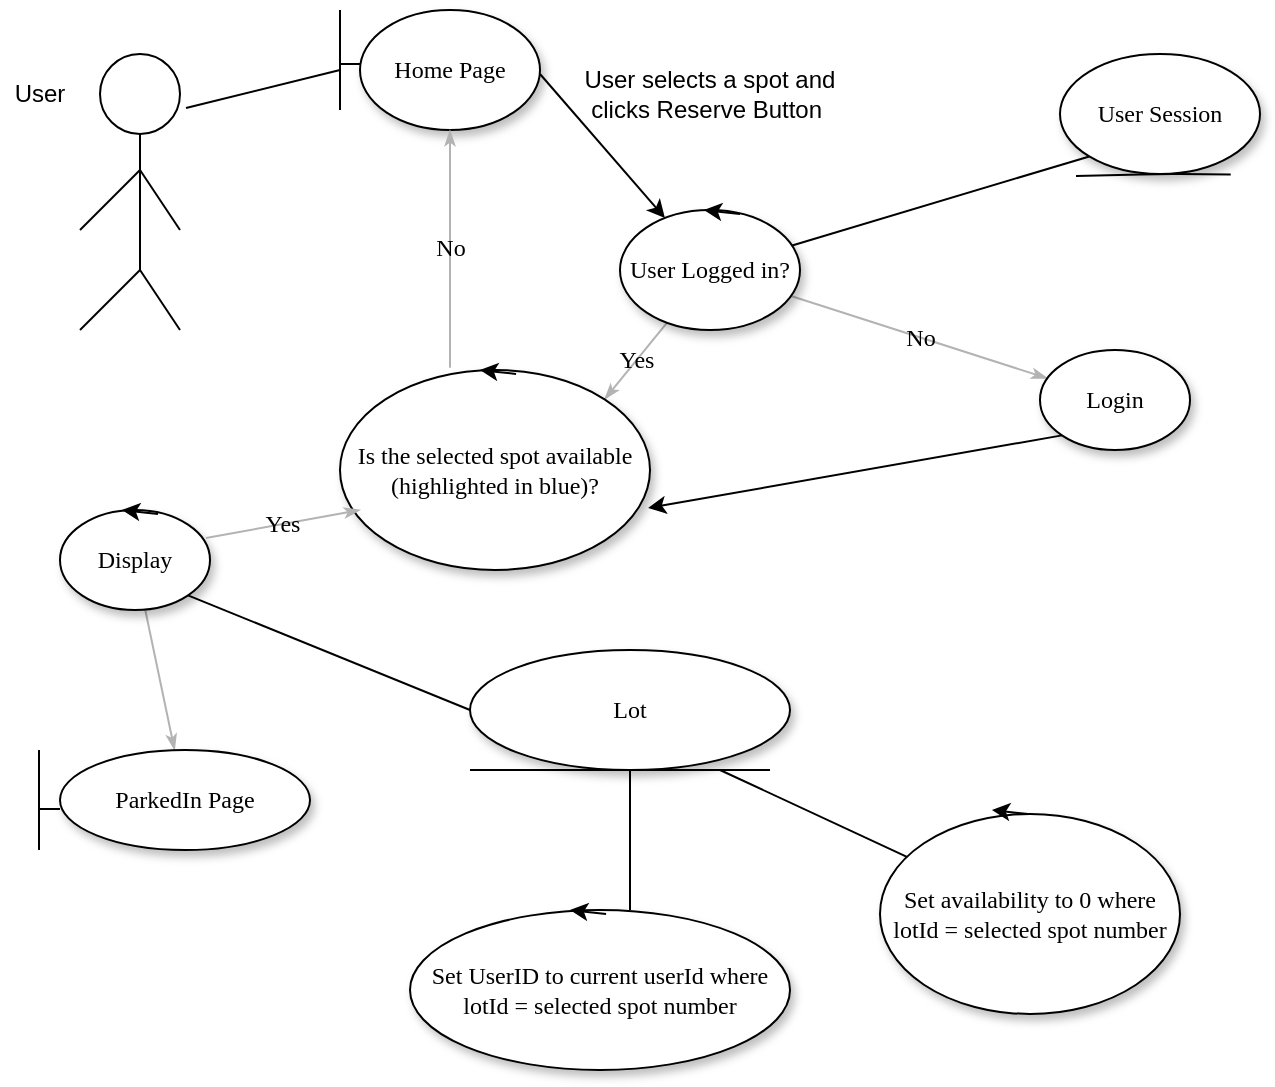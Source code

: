 <mxfile version="14.0.3" type="google"><diagram name="Page-1" id="42789a77-a242-8287-6e28-9cd8cfd52e62"><mxGraphModel dx="1186" dy="604" grid="1" gridSize="10" guides="1" tooltips="1" connect="1" arrows="1" fold="1" page="1" pageScale="1" pageWidth="1100" pageHeight="850" background="#ffffff" math="0" shadow="0"><root><mxCell id="0"/><mxCell id="1" parent="0"/><mxCell id="1ea317790d2ca983-13" value="Yes" style="edgeStyle=none;rounded=1;html=1;labelBackgroundColor=none;startArrow=none;startFill=0;startSize=5;endArrow=classicThin;endFill=1;endSize=5;jettySize=auto;orthogonalLoop=1;strokeColor=#B3B3B3;strokeWidth=1;fontFamily=Verdana;fontSize=12;entryX=1;entryY=0;entryDx=0;entryDy=0;" parent="1" source="1ea317790d2ca983-1" target="Ks0BjOi91aGTwM0Go1y2-4" edge="1"><mxGeometry relative="1" as="geometry"><mxPoint x="424" y="304" as="targetPoint"/></mxGeometry></mxCell><mxCell id="1ea317790d2ca983-14" value="No" style="edgeStyle=none;rounded=1;html=1;labelBackgroundColor=none;startArrow=none;startFill=0;startSize=5;endArrow=classicThin;endFill=1;endSize=5;jettySize=auto;orthogonalLoop=1;strokeColor=#B3B3B3;strokeWidth=1;fontFamily=Verdana;fontSize=12" parent="1" source="1ea317790d2ca983-1" target="1ea317790d2ca983-3" edge="1"><mxGeometry relative="1" as="geometry"/></mxCell><mxCell id="1ea317790d2ca983-1" value="User Logged in?" style="ellipse;whiteSpace=wrap;html=1;rounded=0;shadow=1;comic=0;labelBackgroundColor=none;strokeWidth=1;fontFamily=Verdana;fontSize=12;align=center;" parent="1" vertex="1"><mxGeometry x="430" y="200" width="90" height="60" as="geometry"/></mxCell><mxCell id="1ea317790d2ca983-3" value="&lt;span&gt;Login&lt;/span&gt;" style="ellipse;whiteSpace=wrap;html=1;rounded=0;shadow=1;comic=0;labelBackgroundColor=none;strokeWidth=1;fontFamily=Verdana;fontSize=12;align=center;" parent="1" vertex="1"><mxGeometry x="640" y="270" width="75" height="50" as="geometry"/></mxCell><mxCell id="1ea317790d2ca983-4" value="Lot" style="ellipse;whiteSpace=wrap;html=1;rounded=0;shadow=1;comic=0;labelBackgroundColor=none;strokeWidth=1;fontFamily=Verdana;fontSize=12;align=center;" parent="1" vertex="1"><mxGeometry x="355" y="420" width="160" height="60" as="geometry"/></mxCell><mxCell id="1ea317790d2ca983-19" value="" style="edgeStyle=none;rounded=1;html=1;labelBackgroundColor=none;startArrow=none;startFill=0;startSize=5;endArrow=classicThin;endFill=1;endSize=5;jettySize=auto;orthogonalLoop=1;strokeColor=#B3B3B3;strokeWidth=1;fontFamily=Verdana;fontSize=12" parent="1" source="1ea317790d2ca983-9" target="1ea317790d2ca983-10" edge="1"><mxGeometry relative="1" as="geometry"/></mxCell><mxCell id="1ea317790d2ca983-9" value="Display" style="ellipse;whiteSpace=wrap;html=1;rounded=0;shadow=1;comic=0;labelBackgroundColor=none;strokeWidth=1;fontFamily=Verdana;fontSize=12;align=center;" parent="1" vertex="1"><mxGeometry x="150" y="350" width="75" height="50" as="geometry"/></mxCell><mxCell id="1ea317790d2ca983-10" value="ParkedIn Page" style="ellipse;whiteSpace=wrap;html=1;rounded=0;shadow=1;comic=0;labelBackgroundColor=none;strokeWidth=1;fontFamily=Verdana;fontSize=12;align=center;" parent="1" vertex="1"><mxGeometry x="150" y="470" width="125" height="50" as="geometry"/></mxCell><mxCell id="2LTadjDk4EpplaiN7bCC-4" value="" style="endArrow=none;html=1;strokeColor=#000000;" parent="1" edge="1"><mxGeometry width="50" height="50" relative="1" as="geometry"><mxPoint x="190" y="230" as="sourcePoint"/><mxPoint x="190" y="162" as="targetPoint"/></mxGeometry></mxCell><mxCell id="2LTadjDk4EpplaiN7bCC-6" value="" style="ellipse;whiteSpace=wrap;html=1;aspect=fixed;" parent="1" vertex="1"><mxGeometry x="170" y="122" width="40" height="40" as="geometry"/></mxCell><mxCell id="2LTadjDk4EpplaiN7bCC-7" value="" style="endArrow=none;html=1;strokeColor=#000000;" parent="1" edge="1"><mxGeometry width="50" height="50" relative="1" as="geometry"><mxPoint x="160" y="260" as="sourcePoint"/><mxPoint x="190" y="230" as="targetPoint"/><Array as="points"/></mxGeometry></mxCell><mxCell id="2LTadjDk4EpplaiN7bCC-8" value="" style="endArrow=none;html=1;strokeColor=#000000;" parent="1" edge="1"><mxGeometry width="50" height="50" relative="1" as="geometry"><mxPoint x="210" y="260" as="sourcePoint"/><mxPoint x="190" y="230" as="targetPoint"/><Array as="points"/></mxGeometry></mxCell><mxCell id="2LTadjDk4EpplaiN7bCC-9" value="" style="endArrow=none;html=1;strokeColor=#000000;" parent="1" edge="1"><mxGeometry width="50" height="50" relative="1" as="geometry"><mxPoint x="210" y="210" as="sourcePoint"/><mxPoint x="190" y="180" as="targetPoint"/><Array as="points"/></mxGeometry></mxCell><mxCell id="2LTadjDk4EpplaiN7bCC-10" value="" style="endArrow=none;html=1;strokeColor=#000000;" parent="1" edge="1"><mxGeometry width="50" height="50" relative="1" as="geometry"><mxPoint x="160" y="210" as="sourcePoint"/><mxPoint x="190" y="180" as="targetPoint"/><Array as="points"/></mxGeometry></mxCell><mxCell id="2LTadjDk4EpplaiN7bCC-11" value="User" style="text;html=1;strokeColor=none;fillColor=none;align=center;verticalAlign=middle;whiteSpace=wrap;rounded=0;" parent="1" vertex="1"><mxGeometry x="120" y="132" width="40" height="20" as="geometry"/></mxCell><mxCell id="2LTadjDk4EpplaiN7bCC-12" value="" style="endArrow=none;html=1;strokeColor=#000000;exitX=1.075;exitY=0.675;exitDx=0;exitDy=0;exitPerimeter=0;" parent="1" source="2LTadjDk4EpplaiN7bCC-6" edge="1"><mxGeometry width="50" height="50" relative="1" as="geometry"><mxPoint x="220" y="112" as="sourcePoint"/><mxPoint x="290" y="130" as="targetPoint"/></mxGeometry></mxCell><mxCell id="2LTadjDk4EpplaiN7bCC-13" value="" style="endArrow=none;html=1;strokeColor=#000000;" parent="1" edge="1"><mxGeometry width="50" height="50" relative="1" as="geometry"><mxPoint x="290" y="150" as="sourcePoint"/><mxPoint x="290" y="100" as="targetPoint"/></mxGeometry></mxCell><mxCell id="2LTadjDk4EpplaiN7bCC-14" value="" style="endArrow=none;html=1;strokeColor=#000000;" parent="1" edge="1"><mxGeometry width="50" height="50" relative="1" as="geometry"><mxPoint x="290" y="127" as="sourcePoint"/><mxPoint x="300" y="127" as="targetPoint"/></mxGeometry></mxCell><mxCell id="2LTadjDk4EpplaiN7bCC-15" value="Home Page" style="ellipse;whiteSpace=wrap;html=1;rounded=0;shadow=1;comic=0;labelBackgroundColor=none;strokeWidth=1;fontFamily=Verdana;fontSize=12;align=center;" parent="1" vertex="1"><mxGeometry x="300" y="100" width="90" height="60" as="geometry"/></mxCell><mxCell id="2LTadjDk4EpplaiN7bCC-16" value="" style="endArrow=classic;html=1;strokeColor=#000000;" parent="1" target="1ea317790d2ca983-1" edge="1"><mxGeometry width="50" height="50" relative="1" as="geometry"><mxPoint x="390" y="132" as="sourcePoint"/><mxPoint x="500" y="130" as="targetPoint"/></mxGeometry></mxCell><mxCell id="2LTadjDk4EpplaiN7bCC-25" value="User Session" style="ellipse;whiteSpace=wrap;html=1;rounded=0;shadow=1;comic=0;labelBackgroundColor=none;strokeWidth=1;fontFamily=Verdana;fontSize=12;align=center;" parent="1" vertex="1"><mxGeometry x="650" y="122" width="100" height="60" as="geometry"/></mxCell><mxCell id="2LTadjDk4EpplaiN7bCC-29" value="" style="endArrow=none;html=1;strokeColor=#000000;entryX=1;entryY=1;entryDx=0;entryDy=0;exitX=0.08;exitY=0.867;exitDx=0;exitDy=0;exitPerimeter=0;" parent="1" edge="1"><mxGeometry width="50" height="50" relative="1" as="geometry"><mxPoint x="658" y="183.02" as="sourcePoint"/><mxPoint x="735.355" y="182.213" as="targetPoint"/><Array as="points"><mxPoint x="700" y="182"/></Array></mxGeometry></mxCell><mxCell id="2LTadjDk4EpplaiN7bCC-31" value="" style="endArrow=none;html=1;strokeColor=#000000;exitX=0;exitY=1;exitDx=0;exitDy=0;" parent="1" source="2LTadjDk4EpplaiN7bCC-25" target="1ea317790d2ca983-1" edge="1"><mxGeometry width="50" height="50" relative="1" as="geometry"><mxPoint x="540" y="172" as="sourcePoint"/><mxPoint x="380" y="150" as="targetPoint"/></mxGeometry></mxCell><mxCell id="2LTadjDk4EpplaiN7bCC-42" value="" style="endArrow=classic;html=1;strokeColor=#000000;exitX=0;exitY=1;exitDx=0;exitDy=0;entryX=0.994;entryY=0.69;entryDx=0;entryDy=0;entryPerimeter=0;" parent="1" source="1ea317790d2ca983-3" target="Ks0BjOi91aGTwM0Go1y2-4" edge="1"><mxGeometry width="50" height="50" relative="1" as="geometry"><mxPoint x="580" y="340" as="sourcePoint"/><mxPoint x="500" y="370" as="targetPoint"/></mxGeometry></mxCell><mxCell id="2LTadjDk4EpplaiN7bCC-43" value="User selects a spot and clicks Reserve Button&amp;nbsp;" style="text;html=1;strokeColor=none;fillColor=none;align=center;verticalAlign=middle;whiteSpace=wrap;rounded=0;" parent="1" vertex="1"><mxGeometry x="405" y="132" width="140" height="20" as="geometry"/></mxCell><mxCell id="2LTadjDk4EpplaiN7bCC-57" value="" style="endArrow=none;html=1;strokeColor=#000000;" parent="1" edge="1"><mxGeometry width="50" height="50" relative="1" as="geometry"><mxPoint x="355" y="480" as="sourcePoint"/><mxPoint x="505" y="480" as="targetPoint"/><Array as="points"><mxPoint x="437" y="480"/></Array></mxGeometry></mxCell><mxCell id="2LTadjDk4EpplaiN7bCC-60" value="" style="endArrow=none;html=1;strokeColor=#000000;entryX=0;entryY=0.5;entryDx=0;entryDy=0;exitX=1;exitY=1;exitDx=0;exitDy=0;" parent="1" target="1ea317790d2ca983-4" edge="1" source="1ea317790d2ca983-9"><mxGeometry width="50" height="50" relative="1" as="geometry"><mxPoint x="490" y="510" as="sourcePoint"/><mxPoint x="540" y="460" as="targetPoint"/></mxGeometry></mxCell><mxCell id="2LTadjDk4EpplaiN7bCC-62" value="" style="endArrow=none;html=1;strokeColor=#000000;" parent="1" edge="1"><mxGeometry width="50" height="50" relative="1" as="geometry"><mxPoint x="435" y="550" as="sourcePoint"/><mxPoint x="435" y="480" as="targetPoint"/></mxGeometry></mxCell><mxCell id="2LTadjDk4EpplaiN7bCC-65" value="Set UserID to current userId where lotId = selected spot number" style="ellipse;whiteSpace=wrap;html=1;rounded=0;shadow=1;comic=0;labelBackgroundColor=none;strokeWidth=1;fontFamily=Verdana;fontSize=12;align=center;" parent="1" vertex="1"><mxGeometry x="325" y="550" width="190" height="80" as="geometry"/></mxCell><mxCell id="2LTadjDk4EpplaiN7bCC-66" value="" style="endArrow=classic;html=1;strokeColor=#000000;exitX=0.707;exitY=0.04;exitDx=0;exitDy=0;exitPerimeter=0;" parent="1" edge="1"><mxGeometry width="50" height="50" relative="1" as="geometry"><mxPoint x="423.025" y="552" as="sourcePoint"/><mxPoint x="405" y="550" as="targetPoint"/></mxGeometry></mxCell><mxCell id="Ks0BjOi91aGTwM0Go1y2-4" value="&lt;span&gt;Is the selected spot available (highlighted in blue)?&lt;/span&gt;" style="ellipse;whiteSpace=wrap;html=1;rounded=0;shadow=1;comic=0;labelBackgroundColor=none;strokeWidth=1;fontFamily=Verdana;fontSize=12;align=center;" vertex="1" parent="1"><mxGeometry x="290" y="280" width="155" height="100" as="geometry"/></mxCell><mxCell id="Ks0BjOi91aGTwM0Go1y2-5" value="" style="endArrow=classic;html=1;strokeColor=#000000;exitX=0.707;exitY=0.04;exitDx=0;exitDy=0;exitPerimeter=0;" edge="1" parent="1"><mxGeometry width="50" height="50" relative="1" as="geometry"><mxPoint x="199.015" y="352" as="sourcePoint"/><mxPoint x="180.99" y="350" as="targetPoint"/></mxGeometry></mxCell><mxCell id="Ks0BjOi91aGTwM0Go1y2-6" value="Yes" style="edgeStyle=none;rounded=1;html=1;labelBackgroundColor=none;startArrow=none;startFill=0;startSize=5;endArrow=classicThin;endFill=1;endSize=5;jettySize=auto;orthogonalLoop=1;strokeColor=#B3B3B3;strokeWidth=1;fontFamily=Verdana;fontSize=12;entryX=0.065;entryY=0.7;entryDx=0;entryDy=0;entryPerimeter=0;exitX=0.973;exitY=0.28;exitDx=0;exitDy=0;exitPerimeter=0;" edge="1" parent="1" source="1ea317790d2ca983-9" target="Ks0BjOi91aGTwM0Go1y2-4"><mxGeometry relative="1" as="geometry"><mxPoint x="280" y="350" as="sourcePoint"/><mxPoint x="432.123" y="304.53" as="targetPoint"/></mxGeometry></mxCell><mxCell id="Ks0BjOi91aGTwM0Go1y2-7" value="No" style="edgeStyle=none;rounded=1;html=1;labelBackgroundColor=none;startArrow=none;startFill=0;startSize=5;endArrow=classicThin;endFill=1;endSize=5;jettySize=auto;orthogonalLoop=1;strokeColor=#B3B3B3;strokeWidth=1;fontFamily=Verdana;fontSize=12;entryX=0.5;entryY=1;entryDx=0;entryDy=0;" edge="1" parent="1" target="2LTadjDk4EpplaiN7bCC-15"><mxGeometry relative="1" as="geometry"><mxPoint x="345.005" y="278.899" as="sourcePoint"/><mxPoint x="473.198" y="320.003" as="targetPoint"/></mxGeometry></mxCell><mxCell id="Ks0BjOi91aGTwM0Go1y2-8" value="" style="endArrow=classic;html=1;strokeColor=#000000;exitX=0.707;exitY=0.04;exitDx=0;exitDy=0;exitPerimeter=0;" edge="1" parent="1"><mxGeometry width="50" height="50" relative="1" as="geometry"><mxPoint x="489.995" y="202" as="sourcePoint"/><mxPoint x="471.97" y="200" as="targetPoint"/></mxGeometry></mxCell><mxCell id="Ks0BjOi91aGTwM0Go1y2-9" value="" style="endArrow=classic;html=1;strokeColor=#000000;exitX=0.707;exitY=0.04;exitDx=0;exitDy=0;exitPerimeter=0;" edge="1" parent="1"><mxGeometry width="50" height="50" relative="1" as="geometry"><mxPoint x="378.025" y="282" as="sourcePoint"/><mxPoint x="360" y="280" as="targetPoint"/></mxGeometry></mxCell><mxCell id="Ks0BjOi91aGTwM0Go1y2-10" value="&lt;span&gt;Set availability&amp;nbsp;to 0&amp;nbsp;&lt;/span&gt;where lotId = selected spot number" style="ellipse;whiteSpace=wrap;html=1;rounded=0;shadow=1;comic=0;labelBackgroundColor=none;strokeWidth=1;fontFamily=Verdana;fontSize=12;align=center;" vertex="1" parent="1"><mxGeometry x="560" y="502" width="150" height="100" as="geometry"/></mxCell><mxCell id="Ks0BjOi91aGTwM0Go1y2-11" value="" style="endArrow=classic;html=1;strokeColor=#000000;exitX=0.707;exitY=0.04;exitDx=0;exitDy=0;exitPerimeter=0;" edge="1" parent="1"><mxGeometry width="50" height="50" relative="1" as="geometry"><mxPoint x="634.015" y="502" as="sourcePoint"/><mxPoint x="615.99" y="500" as="targetPoint"/></mxGeometry></mxCell><mxCell id="Ks0BjOi91aGTwM0Go1y2-12" value="" style="endArrow=none;html=1;strokeColor=#000000;" edge="1" parent="1" source="Ks0BjOi91aGTwM0Go1y2-10"><mxGeometry width="50" height="50" relative="1" as="geometry"><mxPoint x="541.01" y="558.01" as="sourcePoint"/><mxPoint x="480" y="480" as="targetPoint"/></mxGeometry></mxCell><mxCell id="Ks0BjOi91aGTwM0Go1y2-13" value="" style="endArrow=none;html=1;strokeColor=#000000;" edge="1" parent="1"><mxGeometry width="50" height="50" relative="1" as="geometry"><mxPoint x="139.5" y="520" as="sourcePoint"/><mxPoint x="139.5" y="470" as="targetPoint"/></mxGeometry></mxCell><mxCell id="Ks0BjOi91aGTwM0Go1y2-14" value="" style="endArrow=none;html=1;strokeColor=#000000;" edge="1" parent="1"><mxGeometry width="50" height="50" relative="1" as="geometry"><mxPoint x="140" y="499.5" as="sourcePoint"/><mxPoint x="150" y="499.5" as="targetPoint"/></mxGeometry></mxCell></root></mxGraphModel></diagram></mxfile>